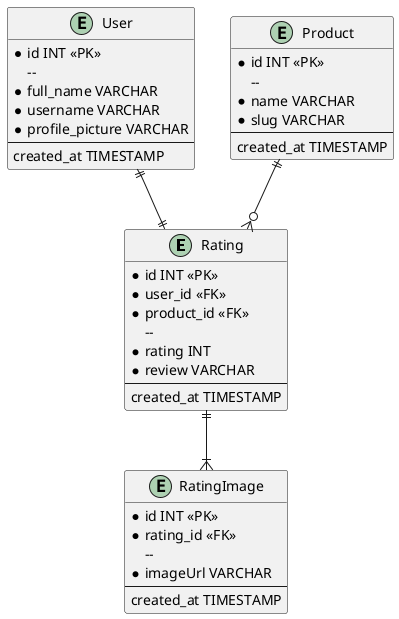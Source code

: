 @startuml Product

entity Rating {
    * id INT <<PK>>
    * user_id <<FK>>
    * product_id <<FK>>
    -- 
    * rating INT
    * review VARCHAR
    --
    created_at TIMESTAMP
}

entity RatingImage {
    * id INT <<PK>>
    * rating_id <<FK>>
    -- 
    * imageUrl VARCHAR
    --
    created_at TIMESTAMP
}


entity User {
    * id INT <<PK>>
    -- 
    * full_name VARCHAR
    * username VARCHAR
    * profile_picture VARCHAR
    --
    created_at TIMESTAMP
}

entity Product {
    * id INT <<PK>>
    -- 
    * name VARCHAR
    * slug VARCHAR
    --
    created_at TIMESTAMP
}

User ||--|| Rating
Rating ||--|{ RatingImage
Product ||--o{ Rating 

@enduml